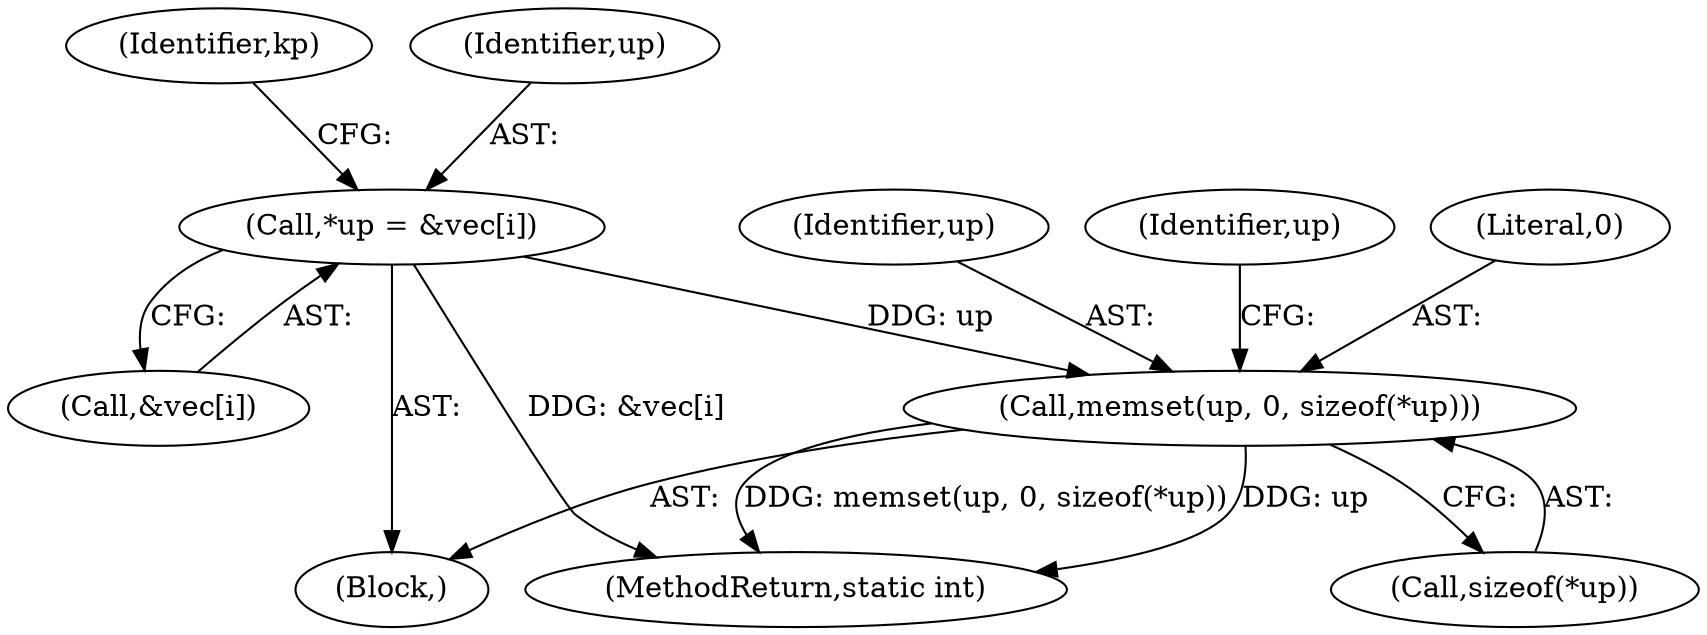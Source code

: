 digraph "0_linux_1f86840f897717f86d523a13e99a447e6a5d2fa5@API" {
"1000142" [label="(Call,memset(up, 0, sizeof(*up)))"];
"1000127" [label="(Call,*up = &vec[i])"];
"1000127" [label="(Call,*up = &vec[i])"];
"1000125" [label="(Block,)"];
"1000145" [label="(Call,sizeof(*up))"];
"1000151" [label="(Identifier,up)"];
"1000135" [label="(Identifier,kp)"];
"1000241" [label="(MethodReturn,static int)"];
"1000142" [label="(Call,memset(up, 0, sizeof(*up)))"];
"1000144" [label="(Literal,0)"];
"1000129" [label="(Call,&vec[i])"];
"1000128" [label="(Identifier,up)"];
"1000143" [label="(Identifier,up)"];
"1000142" -> "1000125"  [label="AST: "];
"1000142" -> "1000145"  [label="CFG: "];
"1000143" -> "1000142"  [label="AST: "];
"1000144" -> "1000142"  [label="AST: "];
"1000145" -> "1000142"  [label="AST: "];
"1000151" -> "1000142"  [label="CFG: "];
"1000142" -> "1000241"  [label="DDG: memset(up, 0, sizeof(*up))"];
"1000142" -> "1000241"  [label="DDG: up"];
"1000127" -> "1000142"  [label="DDG: up"];
"1000127" -> "1000125"  [label="AST: "];
"1000127" -> "1000129"  [label="CFG: "];
"1000128" -> "1000127"  [label="AST: "];
"1000129" -> "1000127"  [label="AST: "];
"1000135" -> "1000127"  [label="CFG: "];
"1000127" -> "1000241"  [label="DDG: &vec[i]"];
}
